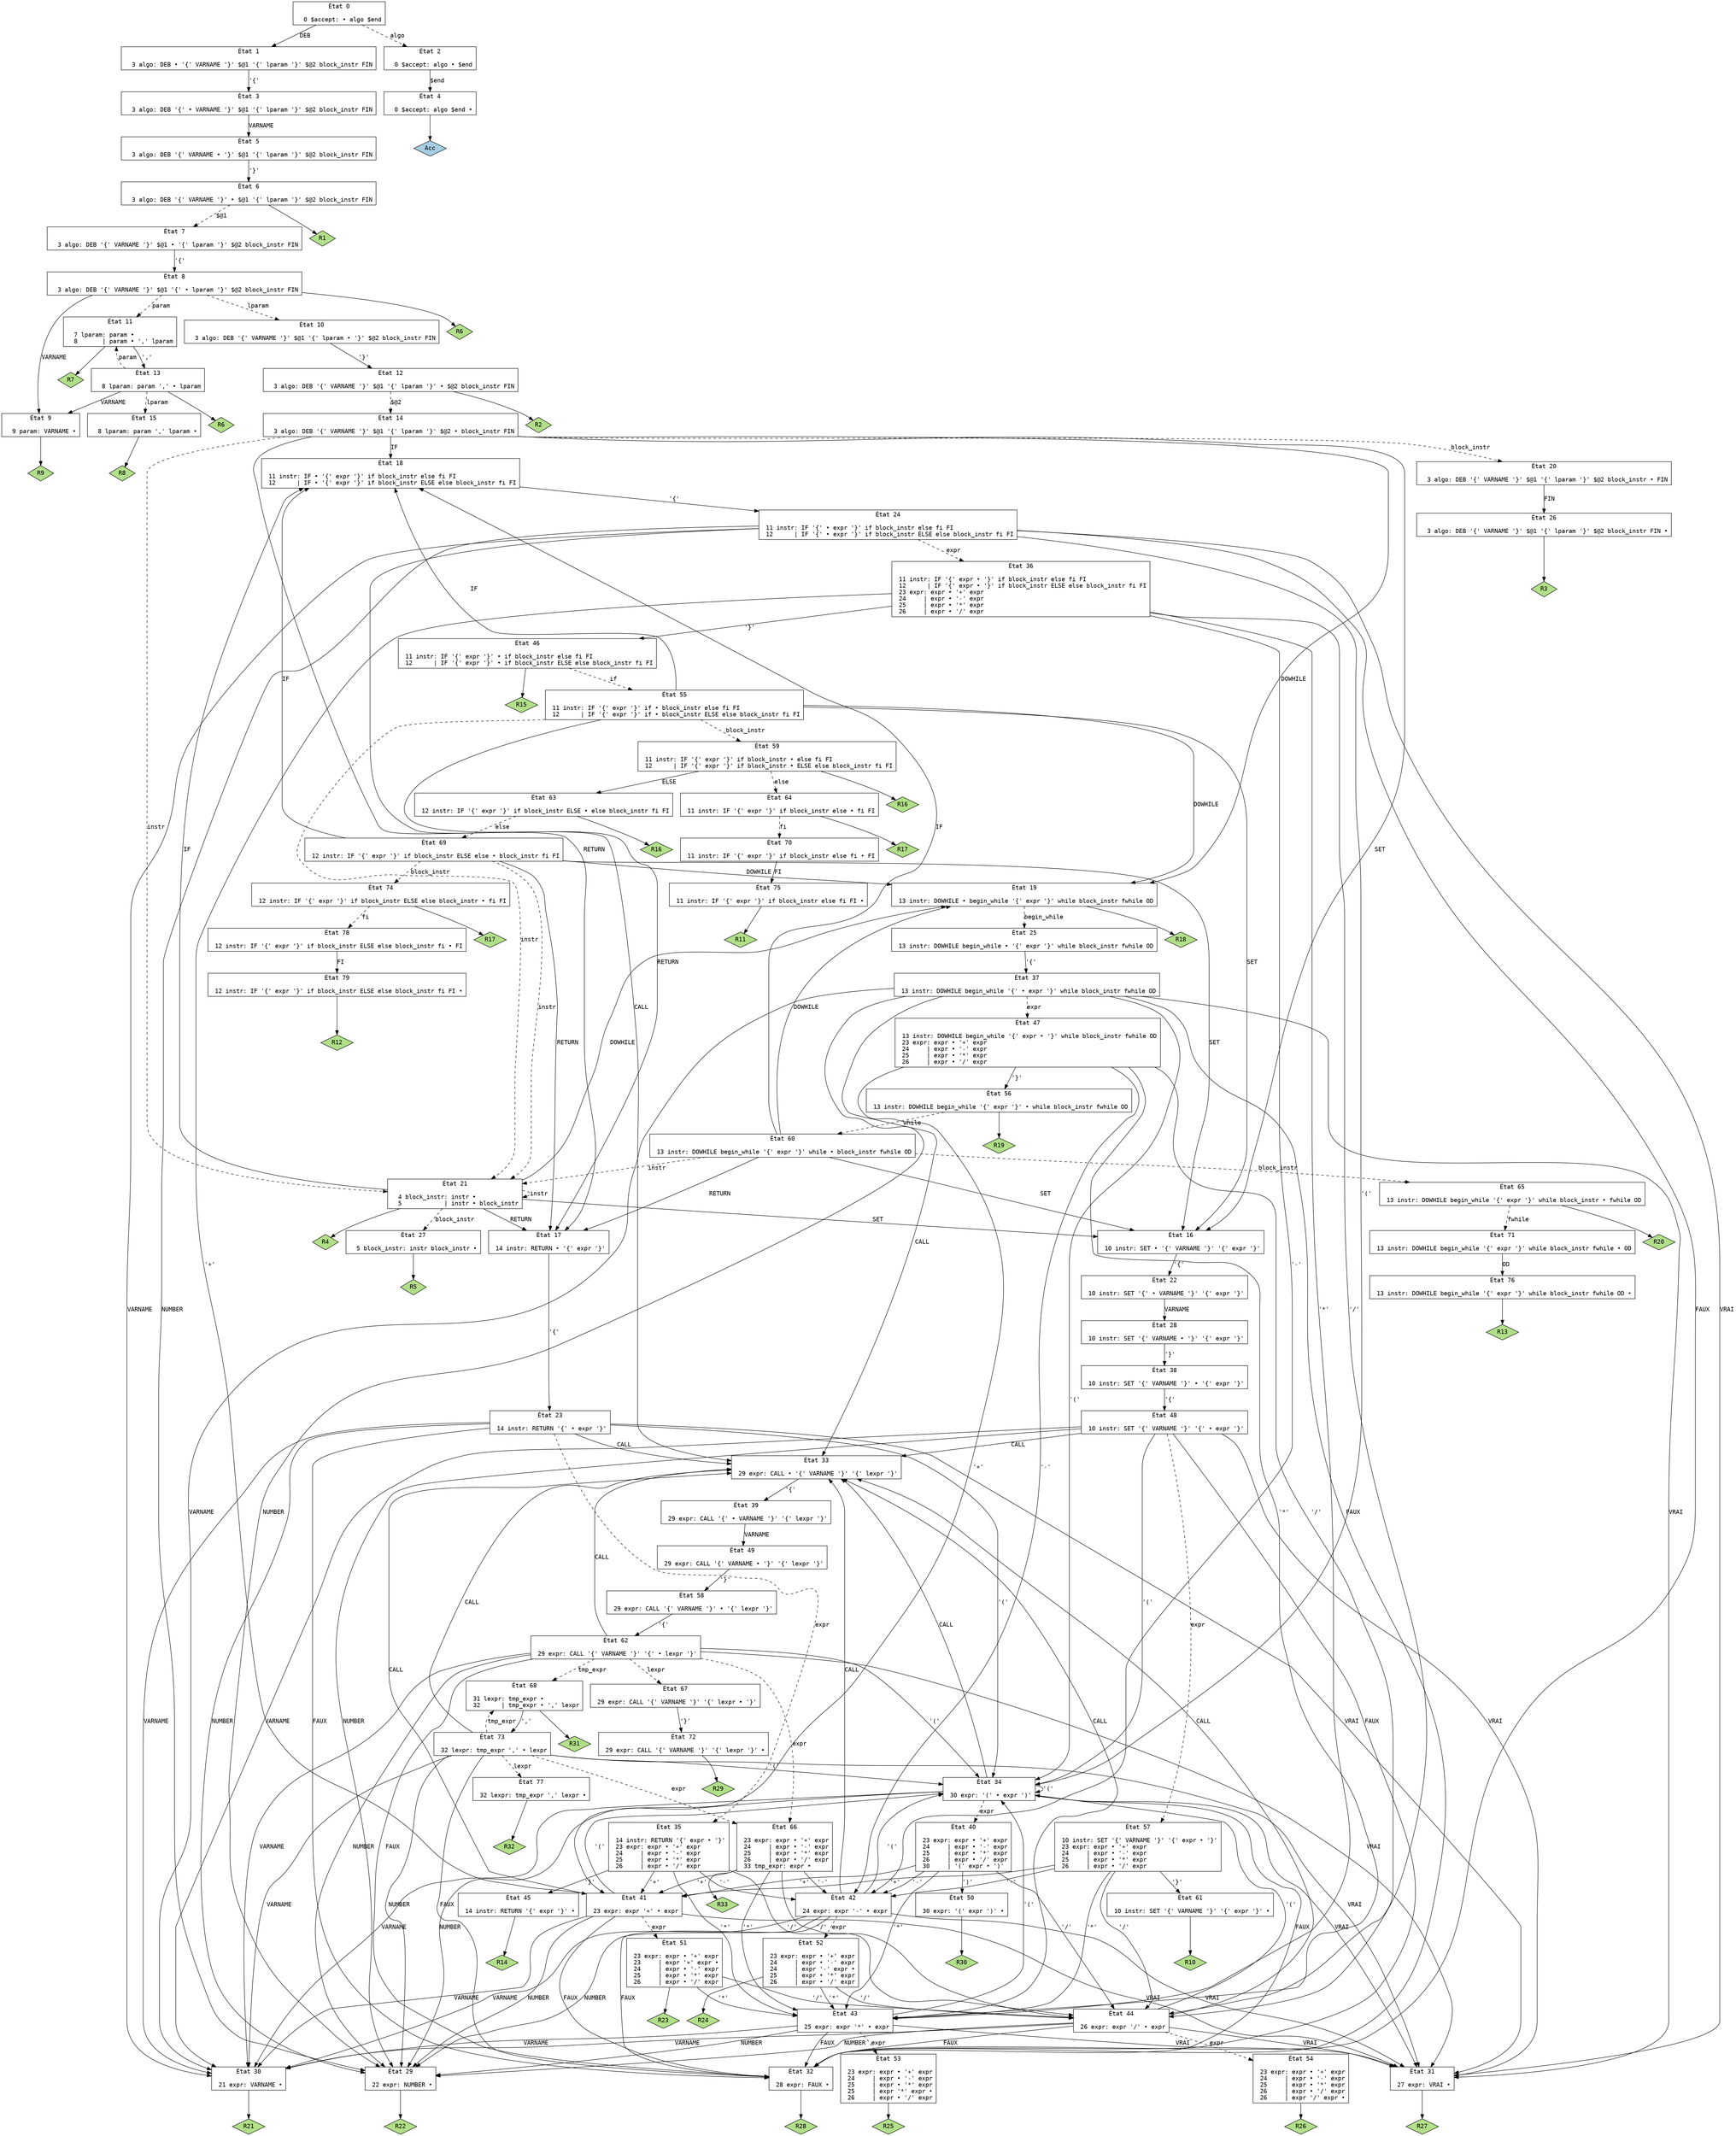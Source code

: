 // Produit par GNU Bison 3.8.2.
// Rapporter les bugs à <bug-bison@gnu.org>.
// Page d'accueil: <https://www.gnu.org/software/bison/>.

digraph "algosipro.y"
{
  node [fontname = courier, shape = box, colorscheme = paired6]
  edge [fontname = courier]

  0 [label="État 0\n\l  0 $accept: • algo $end\l"]
  0 -> 1 [style=solid label="DEB"]
  0 -> 2 [style=dashed label="algo"]
  1 [label="État 1\n\l  3 algo: DEB • '{' VARNAME '}' $@1 '{' lparam '}' $@2 block_instr FIN\l"]
  1 -> 3 [style=solid label="'{'"]
  2 [label="État 2\n\l  0 $accept: algo • $end\l"]
  2 -> 4 [style=solid label="$end"]
  3 [label="État 3\n\l  3 algo: DEB '{' • VARNAME '}' $@1 '{' lparam '}' $@2 block_instr FIN\l"]
  3 -> 5 [style=solid label="VARNAME"]
  4 [label="État 4\n\l  0 $accept: algo $end •\l"]
  4 -> "4R0" [style=solid]
 "4R0" [label="Acc", fillcolor=1, shape=diamond, style=filled]
  5 [label="État 5\n\l  3 algo: DEB '{' VARNAME • '}' $@1 '{' lparam '}' $@2 block_instr FIN\l"]
  5 -> 6 [style=solid label="'}'"]
  6 [label="État 6\n\l  3 algo: DEB '{' VARNAME '}' • $@1 '{' lparam '}' $@2 block_instr FIN\l"]
  6 -> 7 [style=dashed label="$@1"]
  6 -> "6R1" [style=solid]
 "6R1" [label="R1", fillcolor=3, shape=diamond, style=filled]
  7 [label="État 7\n\l  3 algo: DEB '{' VARNAME '}' $@1 • '{' lparam '}' $@2 block_instr FIN\l"]
  7 -> 8 [style=solid label="'{'"]
  8 [label="État 8\n\l  3 algo: DEB '{' VARNAME '}' $@1 '{' • lparam '}' $@2 block_instr FIN\l"]
  8 -> 9 [style=solid label="VARNAME"]
  8 -> 10 [style=dashed label="lparam"]
  8 -> 11 [style=dashed label="param"]
  8 -> "8R6" [style=solid]
 "8R6" [label="R6", fillcolor=3, shape=diamond, style=filled]
  9 [label="État 9\n\l  9 param: VARNAME •\l"]
  9 -> "9R9" [style=solid]
 "9R9" [label="R9", fillcolor=3, shape=diamond, style=filled]
  10 [label="État 10\n\l  3 algo: DEB '{' VARNAME '}' $@1 '{' lparam • '}' $@2 block_instr FIN\l"]
  10 -> 12 [style=solid label="'}'"]
  11 [label="État 11\n\l  7 lparam: param •\l  8       | param • ',' lparam\l"]
  11 -> 13 [style=solid label="','"]
  11 -> "11R7" [style=solid]
 "11R7" [label="R7", fillcolor=3, shape=diamond, style=filled]
  12 [label="État 12\n\l  3 algo: DEB '{' VARNAME '}' $@1 '{' lparam '}' • $@2 block_instr FIN\l"]
  12 -> 14 [style=dashed label="$@2"]
  12 -> "12R2" [style=solid]
 "12R2" [label="R2", fillcolor=3, shape=diamond, style=filled]
  13 [label="État 13\n\l  8 lparam: param ',' • lparam\l"]
  13 -> 9 [style=solid label="VARNAME"]
  13 -> 15 [style=dashed label="lparam"]
  13 -> 11 [style=dashed label="param"]
  13 -> "13R6" [style=solid]
 "13R6" [label="R6", fillcolor=3, shape=diamond, style=filled]
  14 [label="État 14\n\l  3 algo: DEB '{' VARNAME '}' $@1 '{' lparam '}' $@2 • block_instr FIN\l"]
  14 -> 16 [style=solid label="SET"]
  14 -> 17 [style=solid label="RETURN"]
  14 -> 18 [style=solid label="IF"]
  14 -> 19 [style=solid label="DOWHILE"]
  14 -> 20 [style=dashed label="block_instr"]
  14 -> 21 [style=dashed label="instr"]
  15 [label="État 15\n\l  8 lparam: param ',' lparam •\l"]
  15 -> "15R8" [style=solid]
 "15R8" [label="R8", fillcolor=3, shape=diamond, style=filled]
  16 [label="État 16\n\l 10 instr: SET • '{' VARNAME '}' '{' expr '}'\l"]
  16 -> 22 [style=solid label="'{'"]
  17 [label="État 17\n\l 14 instr: RETURN • '{' expr '}'\l"]
  17 -> 23 [style=solid label="'{'"]
  18 [label="État 18\n\l 11 instr: IF • '{' expr '}' if block_instr else fi FI\l 12      | IF • '{' expr '}' if block_instr ELSE else block_instr fi FI\l"]
  18 -> 24 [style=solid label="'{'"]
  19 [label="État 19\n\l 13 instr: DOWHILE • begin_while '{' expr '}' while block_instr fwhile OD\l"]
  19 -> 25 [style=dashed label="begin_while"]
  19 -> "19R18" [style=solid]
 "19R18" [label="R18", fillcolor=3, shape=diamond, style=filled]
  20 [label="État 20\n\l  3 algo: DEB '{' VARNAME '}' $@1 '{' lparam '}' $@2 block_instr • FIN\l"]
  20 -> 26 [style=solid label="FIN"]
  21 [label="État 21\n\l  4 block_instr: instr •\l  5            | instr • block_instr\l"]
  21 -> 16 [style=solid label="SET"]
  21 -> 17 [style=solid label="RETURN"]
  21 -> 18 [style=solid label="IF"]
  21 -> 19 [style=solid label="DOWHILE"]
  21 -> 27 [style=dashed label="block_instr"]
  21 -> 21 [style=dashed label="instr"]
  21 -> "21R4" [style=solid]
 "21R4" [label="R4", fillcolor=3, shape=diamond, style=filled]
  22 [label="État 22\n\l 10 instr: SET '{' • VARNAME '}' '{' expr '}'\l"]
  22 -> 28 [style=solid label="VARNAME"]
  23 [label="État 23\n\l 14 instr: RETURN '{' • expr '}'\l"]
  23 -> 29 [style=solid label="NUMBER"]
  23 -> 30 [style=solid label="VARNAME"]
  23 -> 31 [style=solid label="VRAI"]
  23 -> 32 [style=solid label="FAUX"]
  23 -> 33 [style=solid label="CALL"]
  23 -> 34 [style=solid label="'('"]
  23 -> 35 [style=dashed label="expr"]
  24 [label="État 24\n\l 11 instr: IF '{' • expr '}' if block_instr else fi FI\l 12      | IF '{' • expr '}' if block_instr ELSE else block_instr fi FI\l"]
  24 -> 29 [style=solid label="NUMBER"]
  24 -> 30 [style=solid label="VARNAME"]
  24 -> 31 [style=solid label="VRAI"]
  24 -> 32 [style=solid label="FAUX"]
  24 -> 33 [style=solid label="CALL"]
  24 -> 34 [style=solid label="'('"]
  24 -> 36 [style=dashed label="expr"]
  25 [label="État 25\n\l 13 instr: DOWHILE begin_while • '{' expr '}' while block_instr fwhile OD\l"]
  25 -> 37 [style=solid label="'{'"]
  26 [label="État 26\n\l  3 algo: DEB '{' VARNAME '}' $@1 '{' lparam '}' $@2 block_instr FIN •\l"]
  26 -> "26R3" [style=solid]
 "26R3" [label="R3", fillcolor=3, shape=diamond, style=filled]
  27 [label="État 27\n\l  5 block_instr: instr block_instr •\l"]
  27 -> "27R5" [style=solid]
 "27R5" [label="R5", fillcolor=3, shape=diamond, style=filled]
  28 [label="État 28\n\l 10 instr: SET '{' VARNAME • '}' '{' expr '}'\l"]
  28 -> 38 [style=solid label="'}'"]
  29 [label="État 29\n\l 22 expr: NUMBER •\l"]
  29 -> "29R22" [style=solid]
 "29R22" [label="R22", fillcolor=3, shape=diamond, style=filled]
  30 [label="État 30\n\l 21 expr: VARNAME •\l"]
  30 -> "30R21" [style=solid]
 "30R21" [label="R21", fillcolor=3, shape=diamond, style=filled]
  31 [label="État 31\n\l 27 expr: VRAI •\l"]
  31 -> "31R27" [style=solid]
 "31R27" [label="R27", fillcolor=3, shape=diamond, style=filled]
  32 [label="État 32\n\l 28 expr: FAUX •\l"]
  32 -> "32R28" [style=solid]
 "32R28" [label="R28", fillcolor=3, shape=diamond, style=filled]
  33 [label="État 33\n\l 29 expr: CALL • '{' VARNAME '}' '{' lexpr '}'\l"]
  33 -> 39 [style=solid label="'{'"]
  34 [label="État 34\n\l 30 expr: '(' • expr ')'\l"]
  34 -> 29 [style=solid label="NUMBER"]
  34 -> 30 [style=solid label="VARNAME"]
  34 -> 31 [style=solid label="VRAI"]
  34 -> 32 [style=solid label="FAUX"]
  34 -> 33 [style=solid label="CALL"]
  34 -> 34 [style=solid label="'('"]
  34 -> 40 [style=dashed label="expr"]
  35 [label="État 35\n\l 14 instr: RETURN '{' expr • '}'\l 23 expr: expr • '+' expr\l 24     | expr • '-' expr\l 25     | expr • '*' expr\l 26     | expr • '/' expr\l"]
  35 -> 41 [style=solid label="'+'"]
  35 -> 42 [style=solid label="'-'"]
  35 -> 43 [style=solid label="'*'"]
  35 -> 44 [style=solid label="'/'"]
  35 -> 45 [style=solid label="'}'"]
  36 [label="État 36\n\l 11 instr: IF '{' expr • '}' if block_instr else fi FI\l 12      | IF '{' expr • '}' if block_instr ELSE else block_instr fi FI\l 23 expr: expr • '+' expr\l 24     | expr • '-' expr\l 25     | expr • '*' expr\l 26     | expr • '/' expr\l"]
  36 -> 41 [style=solid label="'+'"]
  36 -> 42 [style=solid label="'-'"]
  36 -> 43 [style=solid label="'*'"]
  36 -> 44 [style=solid label="'/'"]
  36 -> 46 [style=solid label="'}'"]
  37 [label="État 37\n\l 13 instr: DOWHILE begin_while '{' • expr '}' while block_instr fwhile OD\l"]
  37 -> 29 [style=solid label="NUMBER"]
  37 -> 30 [style=solid label="VARNAME"]
  37 -> 31 [style=solid label="VRAI"]
  37 -> 32 [style=solid label="FAUX"]
  37 -> 33 [style=solid label="CALL"]
  37 -> 34 [style=solid label="'('"]
  37 -> 47 [style=dashed label="expr"]
  38 [label="État 38\n\l 10 instr: SET '{' VARNAME '}' • '{' expr '}'\l"]
  38 -> 48 [style=solid label="'{'"]
  39 [label="État 39\n\l 29 expr: CALL '{' • VARNAME '}' '{' lexpr '}'\l"]
  39 -> 49 [style=solid label="VARNAME"]
  40 [label="État 40\n\l 23 expr: expr • '+' expr\l 24     | expr • '-' expr\l 25     | expr • '*' expr\l 26     | expr • '/' expr\l 30     | '(' expr • ')'\l"]
  40 -> 41 [style=solid label="'+'"]
  40 -> 42 [style=solid label="'-'"]
  40 -> 43 [style=solid label="'*'"]
  40 -> 44 [style=solid label="'/'"]
  40 -> 50 [style=solid label="')'"]
  41 [label="État 41\n\l 23 expr: expr '+' • expr\l"]
  41 -> 29 [style=solid label="NUMBER"]
  41 -> 30 [style=solid label="VARNAME"]
  41 -> 31 [style=solid label="VRAI"]
  41 -> 32 [style=solid label="FAUX"]
  41 -> 33 [style=solid label="CALL"]
  41 -> 34 [style=solid label="'('"]
  41 -> 51 [style=dashed label="expr"]
  42 [label="État 42\n\l 24 expr: expr '-' • expr\l"]
  42 -> 29 [style=solid label="NUMBER"]
  42 -> 30 [style=solid label="VARNAME"]
  42 -> 31 [style=solid label="VRAI"]
  42 -> 32 [style=solid label="FAUX"]
  42 -> 33 [style=solid label="CALL"]
  42 -> 34 [style=solid label="'('"]
  42 -> 52 [style=dashed label="expr"]
  43 [label="État 43\n\l 25 expr: expr '*' • expr\l"]
  43 -> 29 [style=solid label="NUMBER"]
  43 -> 30 [style=solid label="VARNAME"]
  43 -> 31 [style=solid label="VRAI"]
  43 -> 32 [style=solid label="FAUX"]
  43 -> 33 [style=solid label="CALL"]
  43 -> 34 [style=solid label="'('"]
  43 -> 53 [style=dashed label="expr"]
  44 [label="État 44\n\l 26 expr: expr '/' • expr\l"]
  44 -> 29 [style=solid label="NUMBER"]
  44 -> 30 [style=solid label="VARNAME"]
  44 -> 31 [style=solid label="VRAI"]
  44 -> 32 [style=solid label="FAUX"]
  44 -> 33 [style=solid label="CALL"]
  44 -> 34 [style=solid label="'('"]
  44 -> 54 [style=dashed label="expr"]
  45 [label="État 45\n\l 14 instr: RETURN '{' expr '}' •\l"]
  45 -> "45R14" [style=solid]
 "45R14" [label="R14", fillcolor=3, shape=diamond, style=filled]
  46 [label="État 46\n\l 11 instr: IF '{' expr '}' • if block_instr else fi FI\l 12      | IF '{' expr '}' • if block_instr ELSE else block_instr fi FI\l"]
  46 -> 55 [style=dashed label="if"]
  46 -> "46R15" [style=solid]
 "46R15" [label="R15", fillcolor=3, shape=diamond, style=filled]
  47 [label="État 47\n\l 13 instr: DOWHILE begin_while '{' expr • '}' while block_instr fwhile OD\l 23 expr: expr • '+' expr\l 24     | expr • '-' expr\l 25     | expr • '*' expr\l 26     | expr • '/' expr\l"]
  47 -> 41 [style=solid label="'+'"]
  47 -> 42 [style=solid label="'-'"]
  47 -> 43 [style=solid label="'*'"]
  47 -> 44 [style=solid label="'/'"]
  47 -> 56 [style=solid label="'}'"]
  48 [label="État 48\n\l 10 instr: SET '{' VARNAME '}' '{' • expr '}'\l"]
  48 -> 29 [style=solid label="NUMBER"]
  48 -> 30 [style=solid label="VARNAME"]
  48 -> 31 [style=solid label="VRAI"]
  48 -> 32 [style=solid label="FAUX"]
  48 -> 33 [style=solid label="CALL"]
  48 -> 34 [style=solid label="'('"]
  48 -> 57 [style=dashed label="expr"]
  49 [label="État 49\n\l 29 expr: CALL '{' VARNAME • '}' '{' lexpr '}'\l"]
  49 -> 58 [style=solid label="'}'"]
  50 [label="État 50\n\l 30 expr: '(' expr ')' •\l"]
  50 -> "50R30" [style=solid]
 "50R30" [label="R30", fillcolor=3, shape=diamond, style=filled]
  51 [label="État 51\n\l 23 expr: expr • '+' expr\l 23     | expr '+' expr •\l 24     | expr • '-' expr\l 25     | expr • '*' expr\l 26     | expr • '/' expr\l"]
  51 -> 43 [style=solid label="'*'"]
  51 -> 44 [style=solid label="'/'"]
  51 -> "51R23" [style=solid]
 "51R23" [label="R23", fillcolor=3, shape=diamond, style=filled]
  52 [label="État 52\n\l 23 expr: expr • '+' expr\l 24     | expr • '-' expr\l 24     | expr '-' expr •\l 25     | expr • '*' expr\l 26     | expr • '/' expr\l"]
  52 -> 43 [style=solid label="'*'"]
  52 -> 44 [style=solid label="'/'"]
  52 -> "52R24" [style=solid]
 "52R24" [label="R24", fillcolor=3, shape=diamond, style=filled]
  53 [label="État 53\n\l 23 expr: expr • '+' expr\l 24     | expr • '-' expr\l 25     | expr • '*' expr\l 25     | expr '*' expr •\l 26     | expr • '/' expr\l"]
  53 -> "53R25" [style=solid]
 "53R25" [label="R25", fillcolor=3, shape=diamond, style=filled]
  54 [label="État 54\n\l 23 expr: expr • '+' expr\l 24     | expr • '-' expr\l 25     | expr • '*' expr\l 26     | expr • '/' expr\l 26     | expr '/' expr •\l"]
  54 -> "54R26" [style=solid]
 "54R26" [label="R26", fillcolor=3, shape=diamond, style=filled]
  55 [label="État 55\n\l 11 instr: IF '{' expr '}' if • block_instr else fi FI\l 12      | IF '{' expr '}' if • block_instr ELSE else block_instr fi FI\l"]
  55 -> 16 [style=solid label="SET"]
  55 -> 17 [style=solid label="RETURN"]
  55 -> 18 [style=solid label="IF"]
  55 -> 19 [style=solid label="DOWHILE"]
  55 -> 59 [style=dashed label="block_instr"]
  55 -> 21 [style=dashed label="instr"]
  56 [label="État 56\n\l 13 instr: DOWHILE begin_while '{' expr '}' • while block_instr fwhile OD\l"]
  56 -> 60 [style=dashed label="while"]
  56 -> "56R19" [style=solid]
 "56R19" [label="R19", fillcolor=3, shape=diamond, style=filled]
  57 [label="État 57\n\l 10 instr: SET '{' VARNAME '}' '{' expr • '}'\l 23 expr: expr • '+' expr\l 24     | expr • '-' expr\l 25     | expr • '*' expr\l 26     | expr • '/' expr\l"]
  57 -> 41 [style=solid label="'+'"]
  57 -> 42 [style=solid label="'-'"]
  57 -> 43 [style=solid label="'*'"]
  57 -> 44 [style=solid label="'/'"]
  57 -> 61 [style=solid label="'}'"]
  58 [label="État 58\n\l 29 expr: CALL '{' VARNAME '}' • '{' lexpr '}'\l"]
  58 -> 62 [style=solid label="'{'"]
  59 [label="État 59\n\l 11 instr: IF '{' expr '}' if block_instr • else fi FI\l 12      | IF '{' expr '}' if block_instr • ELSE else block_instr fi FI\l"]
  59 -> 63 [style=solid label="ELSE"]
  59 -> 64 [style=dashed label="else"]
  59 -> "59R16" [style=solid]
 "59R16" [label="R16", fillcolor=3, shape=diamond, style=filled]
  60 [label="État 60\n\l 13 instr: DOWHILE begin_while '{' expr '}' while • block_instr fwhile OD\l"]
  60 -> 16 [style=solid label="SET"]
  60 -> 17 [style=solid label="RETURN"]
  60 -> 18 [style=solid label="IF"]
  60 -> 19 [style=solid label="DOWHILE"]
  60 -> 65 [style=dashed label="block_instr"]
  60 -> 21 [style=dashed label="instr"]
  61 [label="État 61\n\l 10 instr: SET '{' VARNAME '}' '{' expr '}' •\l"]
  61 -> "61R10" [style=solid]
 "61R10" [label="R10", fillcolor=3, shape=diamond, style=filled]
  62 [label="État 62\n\l 29 expr: CALL '{' VARNAME '}' '{' • lexpr '}'\l"]
  62 -> 29 [style=solid label="NUMBER"]
  62 -> 30 [style=solid label="VARNAME"]
  62 -> 31 [style=solid label="VRAI"]
  62 -> 32 [style=solid label="FAUX"]
  62 -> 33 [style=solid label="CALL"]
  62 -> 34 [style=solid label="'('"]
  62 -> 66 [style=dashed label="expr"]
  62 -> 67 [style=dashed label="lexpr"]
  62 -> 68 [style=dashed label="tmp_expr"]
  63 [label="État 63\n\l 12 instr: IF '{' expr '}' if block_instr ELSE • else block_instr fi FI\l"]
  63 -> 69 [style=dashed label="else"]
  63 -> "63R16" [style=solid]
 "63R16" [label="R16", fillcolor=3, shape=diamond, style=filled]
  64 [label="État 64\n\l 11 instr: IF '{' expr '}' if block_instr else • fi FI\l"]
  64 -> 70 [style=dashed label="fi"]
  64 -> "64R17" [style=solid]
 "64R17" [label="R17", fillcolor=3, shape=diamond, style=filled]
  65 [label="État 65\n\l 13 instr: DOWHILE begin_while '{' expr '}' while block_instr • fwhile OD\l"]
  65 -> 71 [style=dashed label="fwhile"]
  65 -> "65R20" [style=solid]
 "65R20" [label="R20", fillcolor=3, shape=diamond, style=filled]
  66 [label="État 66\n\l 23 expr: expr • '+' expr\l 24     | expr • '-' expr\l 25     | expr • '*' expr\l 26     | expr • '/' expr\l 33 tmp_expr: expr •\l"]
  66 -> 41 [style=solid label="'+'"]
  66 -> 42 [style=solid label="'-'"]
  66 -> 43 [style=solid label="'*'"]
  66 -> 44 [style=solid label="'/'"]
  66 -> "66R33" [style=solid]
 "66R33" [label="R33", fillcolor=3, shape=diamond, style=filled]
  67 [label="État 67\n\l 29 expr: CALL '{' VARNAME '}' '{' lexpr • '}'\l"]
  67 -> 72 [style=solid label="'}'"]
  68 [label="État 68\n\l 31 lexpr: tmp_expr •\l 32      | tmp_expr • ',' lexpr\l"]
  68 -> 73 [style=solid label="','"]
  68 -> "68R31" [style=solid]
 "68R31" [label="R31", fillcolor=3, shape=diamond, style=filled]
  69 [label="État 69\n\l 12 instr: IF '{' expr '}' if block_instr ELSE else • block_instr fi FI\l"]
  69 -> 16 [style=solid label="SET"]
  69 -> 17 [style=solid label="RETURN"]
  69 -> 18 [style=solid label="IF"]
  69 -> 19 [style=solid label="DOWHILE"]
  69 -> 74 [style=dashed label="block_instr"]
  69 -> 21 [style=dashed label="instr"]
  70 [label="État 70\n\l 11 instr: IF '{' expr '}' if block_instr else fi • FI\l"]
  70 -> 75 [style=solid label="FI"]
  71 [label="État 71\n\l 13 instr: DOWHILE begin_while '{' expr '}' while block_instr fwhile • OD\l"]
  71 -> 76 [style=solid label="OD"]
  72 [label="État 72\n\l 29 expr: CALL '{' VARNAME '}' '{' lexpr '}' •\l"]
  72 -> "72R29" [style=solid]
 "72R29" [label="R29", fillcolor=3, shape=diamond, style=filled]
  73 [label="État 73\n\l 32 lexpr: tmp_expr ',' • lexpr\l"]
  73 -> 29 [style=solid label="NUMBER"]
  73 -> 30 [style=solid label="VARNAME"]
  73 -> 31 [style=solid label="VRAI"]
  73 -> 32 [style=solid label="FAUX"]
  73 -> 33 [style=solid label="CALL"]
  73 -> 34 [style=solid label="'('"]
  73 -> 66 [style=dashed label="expr"]
  73 -> 77 [style=dashed label="lexpr"]
  73 -> 68 [style=dashed label="tmp_expr"]
  74 [label="État 74\n\l 12 instr: IF '{' expr '}' if block_instr ELSE else block_instr • fi FI\l"]
  74 -> 78 [style=dashed label="fi"]
  74 -> "74R17" [style=solid]
 "74R17" [label="R17", fillcolor=3, shape=diamond, style=filled]
  75 [label="État 75\n\l 11 instr: IF '{' expr '}' if block_instr else fi FI •\l"]
  75 -> "75R11" [style=solid]
 "75R11" [label="R11", fillcolor=3, shape=diamond, style=filled]
  76 [label="État 76\n\l 13 instr: DOWHILE begin_while '{' expr '}' while block_instr fwhile OD •\l"]
  76 -> "76R13" [style=solid]
 "76R13" [label="R13", fillcolor=3, shape=diamond, style=filled]
  77 [label="État 77\n\l 32 lexpr: tmp_expr ',' lexpr •\l"]
  77 -> "77R32" [style=solid]
 "77R32" [label="R32", fillcolor=3, shape=diamond, style=filled]
  78 [label="État 78\n\l 12 instr: IF '{' expr '}' if block_instr ELSE else block_instr fi • FI\l"]
  78 -> 79 [style=solid label="FI"]
  79 [label="État 79\n\l 12 instr: IF '{' expr '}' if block_instr ELSE else block_instr fi FI •\l"]
  79 -> "79R12" [style=solid]
 "79R12" [label="R12", fillcolor=3, shape=diamond, style=filled]
}
